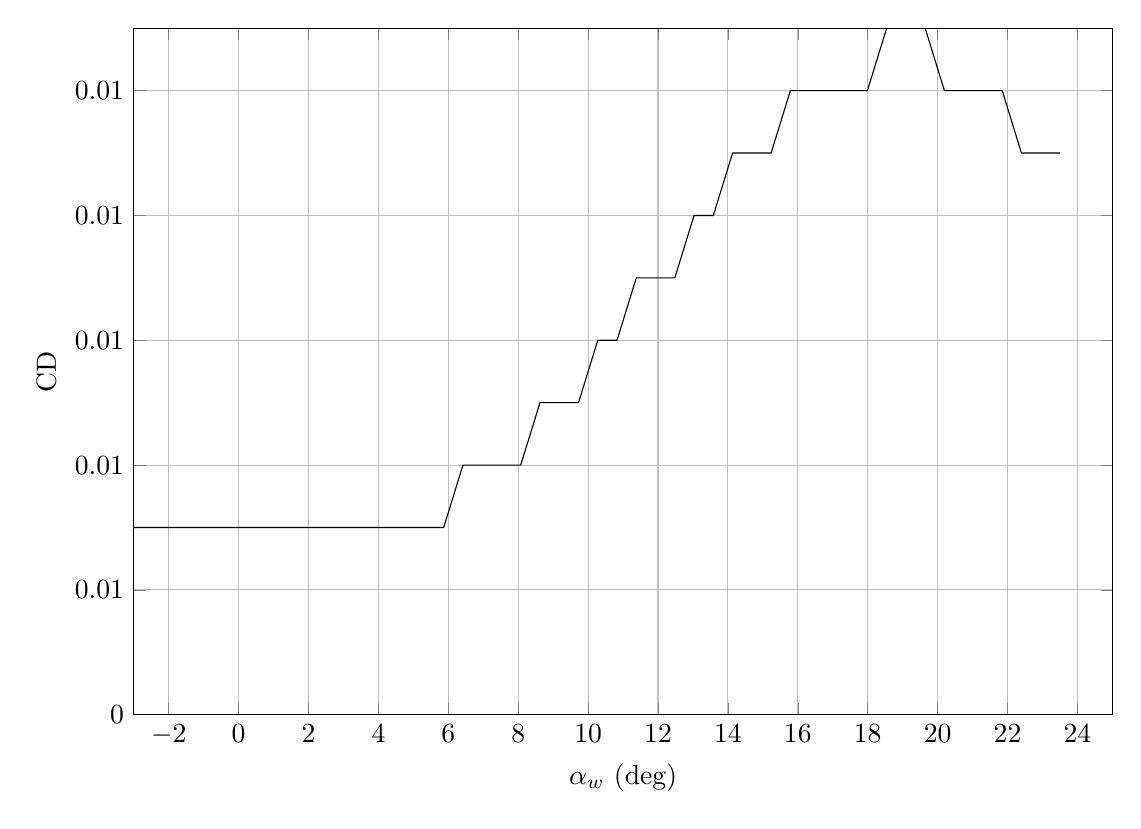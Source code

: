 %Parasite Drag coefficient vs Alpha Wing for WING 
\begin{tikzpicture}

\begin{axis}[
width=14.01cm,
height=10.3cm,
scaled ticks=false, tick label style={/pgf/number format/fixed},
xmin=-3,
xmax=25,
xlabel={$\alpha_w$ (deg)},
xmajorgrids,
ymin=0.004,
ymax=0.015,
ylabel={CD},
ymajorgrids,
]

\addplot [
color=black,
solid
]
table[row sep=crcr]{
-3.5	0.007\\
-2.949	0.007\\
-2.398	0.007\\
-1.847	0.007\\
-1.296	0.007\\
-0.745	0.007\\
-0.194	0.007\\
0.357	0.007\\
0.908	0.007\\
1.459	0.007\\
2.01	0.007\\
2.561	0.007\\
3.112	0.007\\
3.663	0.007\\
4.214	0.007\\
4.765	0.007\\
5.316	0.007\\
5.867	0.007\\
6.418	0.008\\
6.969	0.008\\
7.52	0.008\\
8.071	0.008\\
8.622	0.009\\
9.173	0.009\\
9.724	0.009\\
10.276	0.01\\
10.827	0.01\\
11.378	0.011\\
11.929	0.011\\
12.48	0.011\\
13.031	0.012\\
13.582	0.012\\
14.133	0.013\\
14.684	0.013\\
15.235	0.013\\
15.786	0.014\\
16.337	0.014\\
16.888	0.014\\
17.439	0.014\\
17.99	0.014\\
18.541	0.015\\
19.092	0.015\\
19.643	0.015\\
20.194	0.014\\
20.745	0.014\\
21.296	0.014\\
21.847	0.014\\
22.398	0.013\\
22.949	0.013\\
23.5	0.013\\
};
\end{axis}
\end{tikzpicture}%
